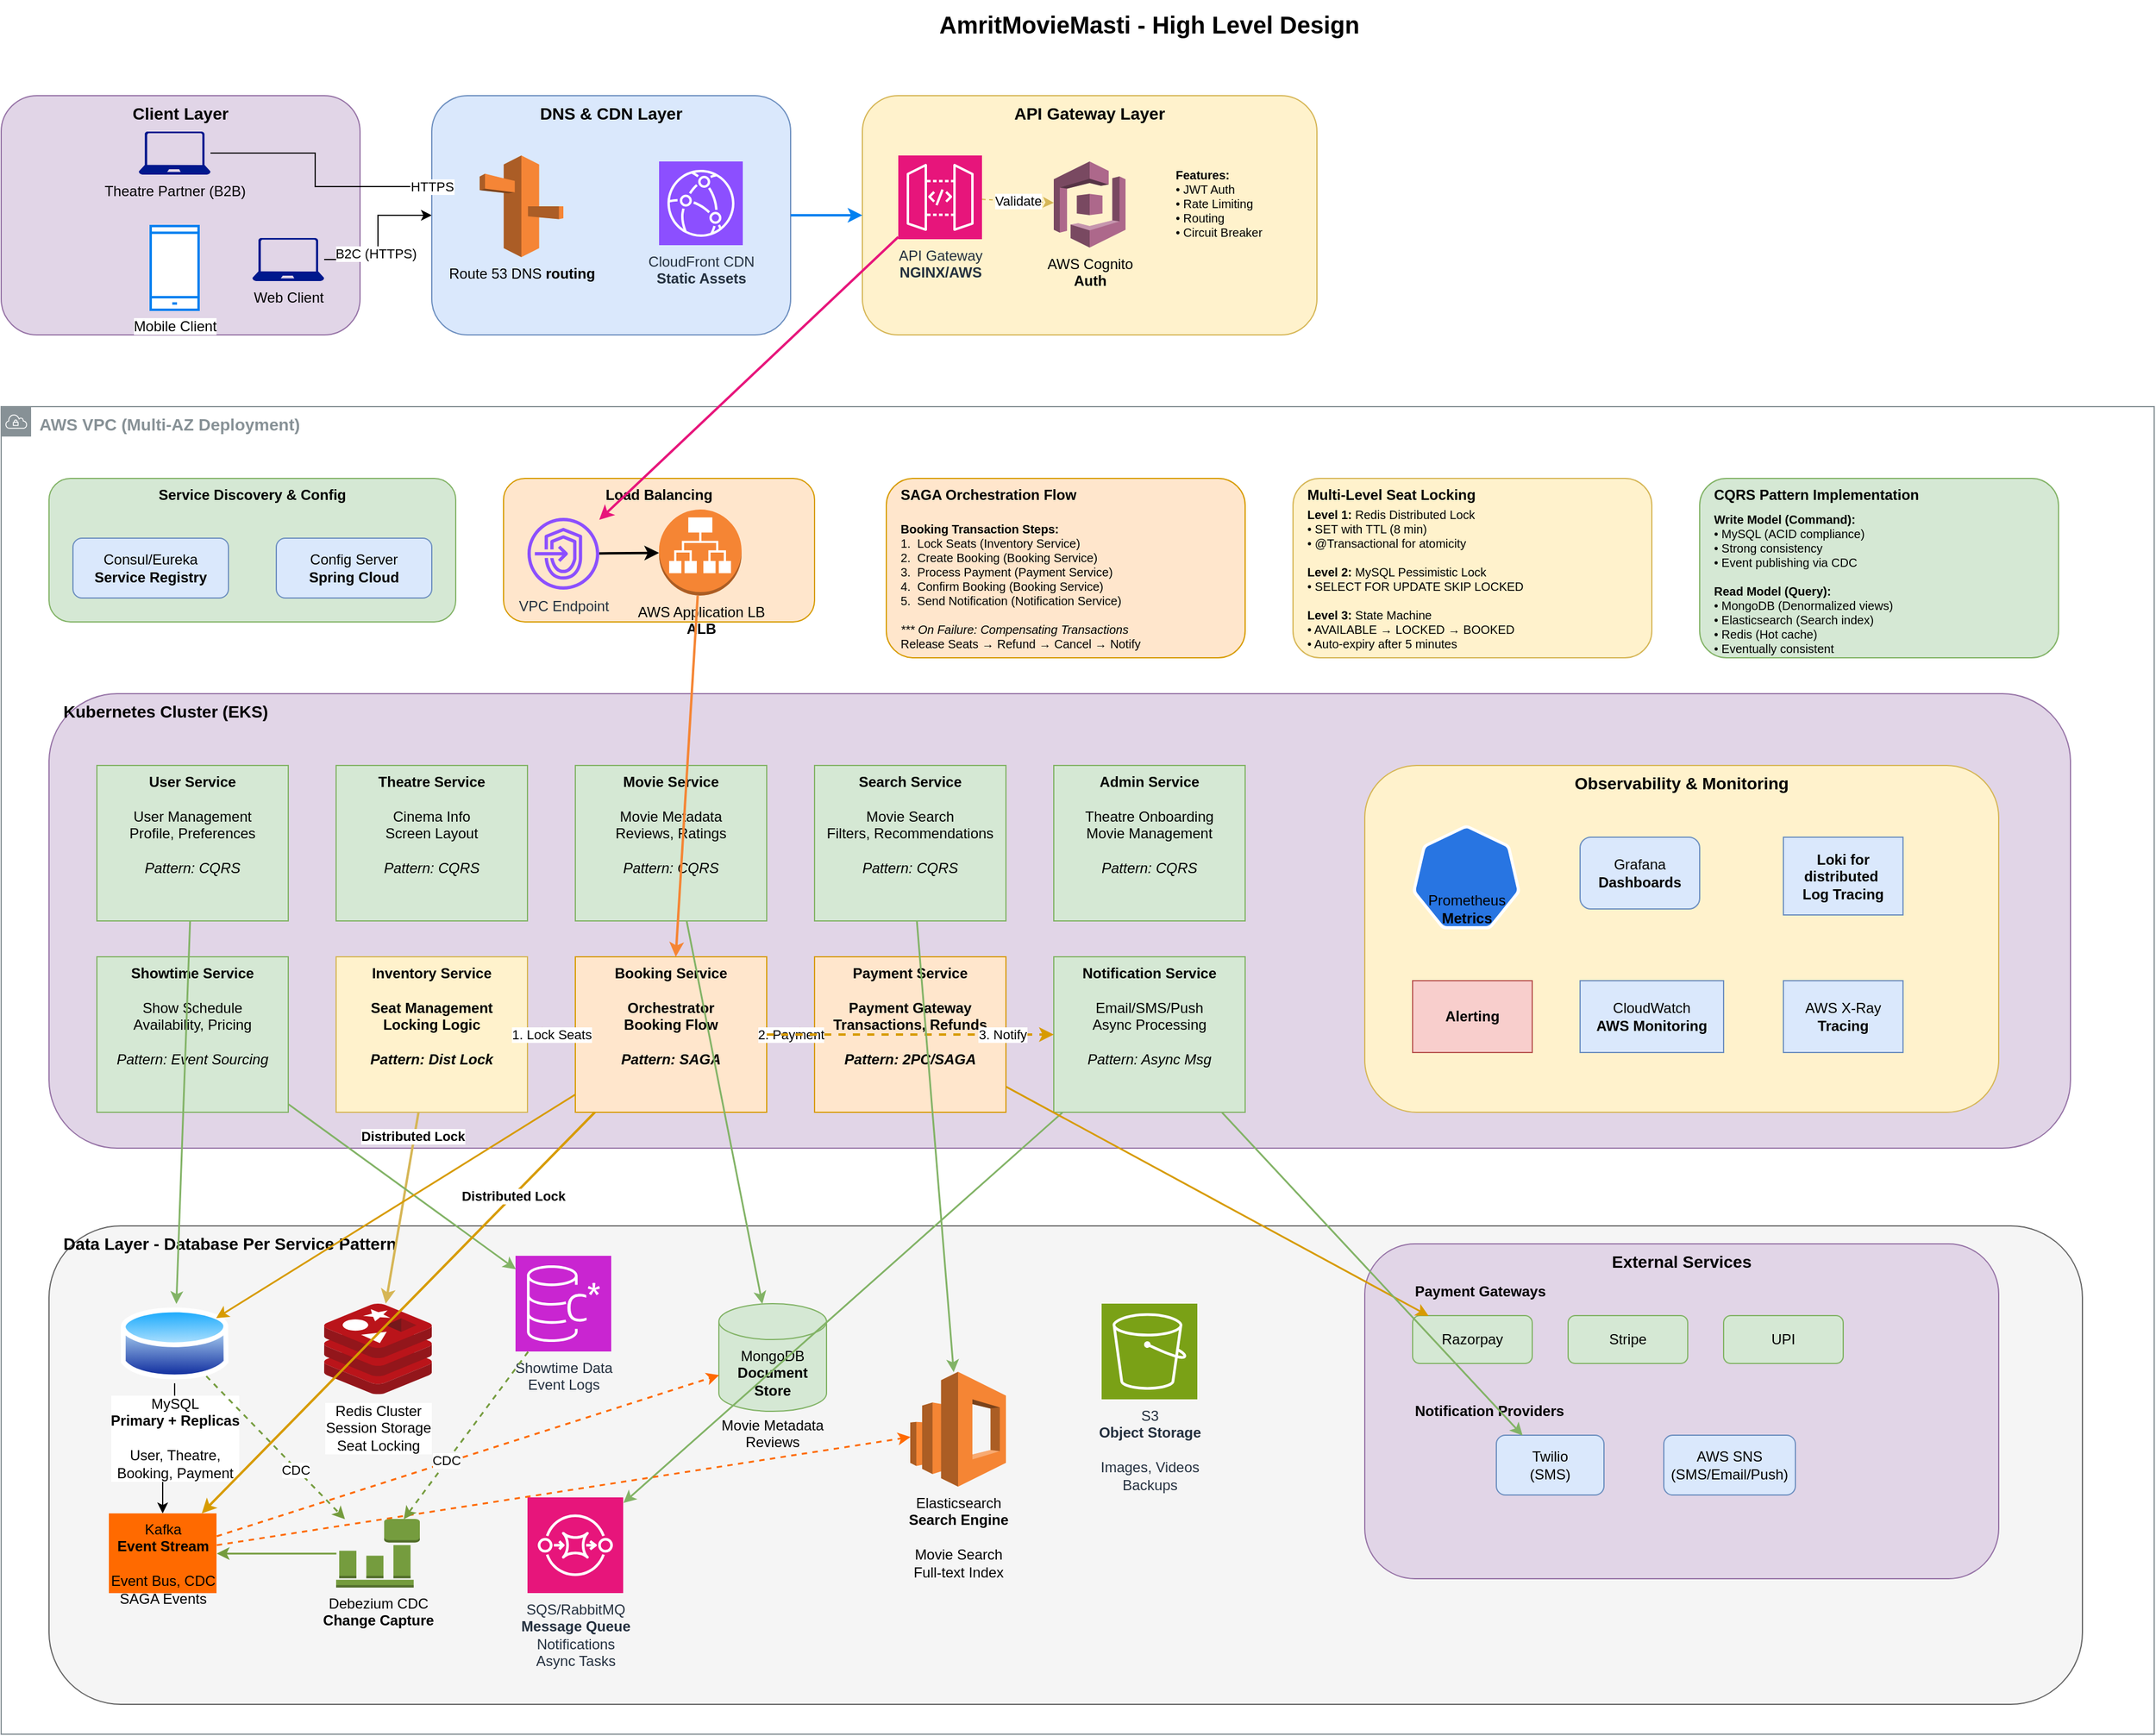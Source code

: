 <mxfile version="28.2.5">
  <diagram name="Enhanced-BookMyShow-Architecture" id="enhanced-bms-hld">
    <mxGraphModel dx="1426" dy="791" grid="1" gridSize="10" guides="1" tooltips="1" connect="1" arrows="1" fold="1" page="1" pageScale="1" pageWidth="2000" pageHeight="2000" math="0" shadow="0">
      <root>
        <mxCell id="0" />
        <mxCell id="1" parent="0" />
        <mxCell id="title" value="&lt;b&gt;&lt;font style=&quot;font-size: 20px;&quot;&gt;AmritMovieMasti - High Level Design&lt;/font&gt;&lt;/b&gt;" style="text;html=1;strokeColor=none;fillColor=none;align=center;verticalAlign=middle;whiteSpace=wrap;rounded=0;" parent="1" vertex="1">
          <mxGeometry x="600" y="20" width="800" height="40" as="geometry" />
        </mxCell>
        <mxCell id="client-layer" value="Client Layer" style="rounded=1;whiteSpace=wrap;html=1;fillColor=#e1d5e7;strokeColor=#9673a6;verticalAlign=top;align=center;fontStyle=1;fontSize=14;" parent="1" vertex="1">
          <mxGeometry x="40" y="100" width="300" height="200" as="geometry" />
        </mxCell>
        <mxCell id="ndE73IZ3yxmmkXuw9tKc-1" value="" style="edgeStyle=orthogonalEdgeStyle;rounded=0;orthogonalLoop=1;jettySize=auto;html=1;" parent="1" source="client-web" target="dns-layer" edge="1">
          <mxGeometry relative="1" as="geometry" />
        </mxCell>
        <mxCell id="ndE73IZ3yxmmkXuw9tKc-6" value="B2C (HTTPS)" style="edgeLabel;html=1;align=center;verticalAlign=middle;resizable=0;points=[];" parent="ndE73IZ3yxmmkXuw9tKc-1" vertex="1" connectable="0">
          <mxGeometry x="-0.203" y="2" relative="1" as="geometry">
            <mxPoint as="offset" />
          </mxGeometry>
        </mxCell>
        <mxCell id="client-web" value="Web Client" style="sketch=0;aspect=fixed;pointerEvents=1;shadow=0;dashed=0;html=1;strokeColor=none;labelPosition=center;verticalLabelPosition=bottom;verticalAlign=top;align=center;fillColor=#00188D;shape=mxgraph.azure.laptop" parent="1" vertex="1">
          <mxGeometry x="250" y="219" width="60" height="36" as="geometry" />
        </mxCell>
        <mxCell id="client-mobile" value="Mobile Client" style="html=1;verticalLabelPosition=bottom;align=center;labelBackgroundColor=#ffffff;verticalAlign=top;strokeWidth=2;strokeColor=#0080F0;shadow=0;dashed=0;shape=mxgraph.ios7.icons.smartphone;" parent="1" vertex="1">
          <mxGeometry x="165" y="209" width="40" height="70" as="geometry" />
        </mxCell>
        <mxCell id="ndE73IZ3yxmmkXuw9tKc-3" value="" style="edgeStyle=orthogonalEdgeStyle;rounded=0;orthogonalLoop=1;jettySize=auto;html=1;" parent="1" source="client-b2b" target="ndE73IZ3yxmmkXuw9tKc-2" edge="1">
          <mxGeometry relative="1" as="geometry" />
        </mxCell>
        <mxCell id="client-b2b" value="Theatre Partner (B2B)" style="sketch=0;aspect=fixed;pointerEvents=1;shadow=0;dashed=0;html=1;strokeColor=none;labelPosition=center;verticalLabelPosition=bottom;verticalAlign=top;align=center;fillColor=#00188D;shape=mxgraph.azure.laptop" parent="1" vertex="1">
          <mxGeometry x="155" y="130" width="60" height="36" as="geometry" />
        </mxCell>
        <mxCell id="dns-layer" value="DNS &amp; CDN Layer" style="rounded=1;whiteSpace=wrap;html=1;fillColor=#dae8fc;strokeColor=#6c8ebf;verticalAlign=top;align=center;fontStyle=1;fontSize=14;" parent="1" vertex="1">
          <mxGeometry x="400" y="100" width="300" height="200" as="geometry" />
        </mxCell>
        <mxCell id="route53" value="Route 53 DNS&amp;nbsp;&lt;b&gt;routing&lt;/b&gt;" style="outlineConnect=0;dashed=0;verticalLabelPosition=bottom;verticalAlign=top;align=center;html=1;shape=mxgraph.aws3.route_53;fillColor=#F58536;gradientColor=none;" parent="1" vertex="1">
          <mxGeometry x="440" y="150" width="70" height="85" as="geometry" />
        </mxCell>
        <mxCell id="cloudfront" value="CloudFront CDN&lt;br&gt;&lt;b&gt;Static Assets&lt;/b&gt;" style="sketch=0;points=[[0,0,0],[0.25,0,0],[0.5,0,0],[0.75,0,0],[1,0,0],[0,1,0],[0.25,1,0],[0.5,1,0],[0.75,1,0],[1,1,0],[0,0.25,0],[0,0.5,0],[0,0.75,0],[1,0.25,0],[1,0.5,0],[1,0.75,0]];outlineConnect=0;fontColor=#232F3E;fillColor=#8C4FFF;strokeColor=#ffffff;dashed=0;verticalLabelPosition=bottom;verticalAlign=top;align=center;html=1;fontSize=12;fontStyle=0;aspect=fixed;shape=mxgraph.aws4.resourceIcon;resIcon=mxgraph.aws4.cloudfront;" parent="1" vertex="1">
          <mxGeometry x="590" y="155" width="70" height="70" as="geometry" />
        </mxCell>
        <mxCell id="edge-client-dns" value="HTTPS" style="endArrow=classic;html=1;rounded=0;strokeWidth=2;strokeColor=#0080F0;" parent="1" source="ndE73IZ3yxmmkXuw9tKc-2" target="dns-layer" edge="1">
          <mxGeometry width="50" height="50" relative="1" as="geometry">
            <mxPoint x="350" y="200" as="sourcePoint" />
            <mxPoint x="400" y="150" as="targetPoint" />
          </mxGeometry>
        </mxCell>
        <mxCell id="gateway-layer" value="API Gateway Layer" style="rounded=1;whiteSpace=wrap;html=1;fillColor=#fff2cc;strokeColor=#d6b656;verticalAlign=top;align=center;fontStyle=1;fontSize=14;" parent="1" vertex="1">
          <mxGeometry x="760" y="100" width="380" height="200" as="geometry" />
        </mxCell>
        <mxCell id="api-gateway" value="API Gateway&lt;br&gt;&lt;b&gt;NGINX/AWS&lt;/b&gt;" style="sketch=0;points=[[0,0,0],[0.25,0,0],[0.5,0,0],[0.75,0,0],[1,0,0],[0,1,0],[0.25,1,0],[0.5,1,0],[0.75,1,0],[1,1,0],[0,0.25,0],[0,0.5,0],[0,0.75,0],[1,0.25,0],[1,0.5,0],[1,0.75,0]];outlineConnect=0;fontColor=#232F3E;fillColor=#E7157B;strokeColor=#ffffff;dashed=0;verticalLabelPosition=bottom;verticalAlign=top;align=center;html=1;fontSize=12;fontStyle=0;aspect=fixed;shape=mxgraph.aws4.resourceIcon;resIcon=mxgraph.aws4.api_gateway;" parent="1" vertex="1">
          <mxGeometry x="790" y="150" width="70" height="70" as="geometry" />
        </mxCell>
        <mxCell id="cognito" value="AWS Cognito&lt;br&gt;&lt;b&gt;Auth&lt;/b&gt;" style="outlineConnect=0;dashed=0;verticalLabelPosition=bottom;verticalAlign=top;align=center;html=1;shape=mxgraph.aws3.cognito;fillColor=#AD688B;gradientColor=none;" parent="1" vertex="1">
          <mxGeometry x="920" y="155" width="60" height="72" as="geometry" />
        </mxCell>
        <mxCell id="apigw-features" value="&lt;b&gt;Features:&lt;/b&gt;&lt;br&gt;• JWT Auth&lt;br&gt;• Rate Limiting&lt;br&gt;• Routing&lt;br&gt;• Circuit Breaker" style="text;html=1;strokeColor=none;fillColor=none;align=left;verticalAlign=middle;whiteSpace=wrap;rounded=0;fontSize=10;" parent="1" vertex="1">
          <mxGeometry x="1020" y="150" width="100" height="80" as="geometry" />
        </mxCell>
        <mxCell id="edge-dns-gateway" value="" style="endArrow=classic;html=1;rounded=0;strokeWidth=2;strokeColor=#0080F0;" parent="1" source="dns-layer" target="gateway-layer" edge="1">
          <mxGeometry width="50" height="50" relative="1" as="geometry">
            <mxPoint x="700" y="200" as="sourcePoint" />
            <mxPoint x="750" y="150" as="targetPoint" />
          </mxGeometry>
        </mxCell>
        <mxCell id="edge-apigw-cognito" value="Validate" style="endArrow=classic;html=1;rounded=0;dashed=1;strokeColor=#d6b656;" parent="1" source="api-gateway" target="cognito" edge="1">
          <mxGeometry width="50" height="50" relative="1" as="geometry">
            <mxPoint x="850" y="180" as="sourcePoint" />
            <mxPoint x="900" y="130" as="targetPoint" />
          </mxGeometry>
        </mxCell>
        <mxCell id="vpc" value="AWS VPC (Multi-AZ Deployment)" style="sketch=0;outlineConnect=0;gradientColor=none;html=1;whiteSpace=wrap;fontSize=14;fontStyle=1;shape=mxgraph.aws4.group;grIcon=mxgraph.aws4.group_vpc;strokeColor=#879196;fillColor=none;verticalAlign=top;align=left;spacingLeft=30;fontColor=#879196;dashed=0;" parent="1" vertex="1">
          <mxGeometry x="40" y="360" width="1800" height="1110" as="geometry" />
        </mxCell>
        <mxCell id="discovery-layer" value="Service Discovery &amp; Config" style="rounded=1;whiteSpace=wrap;html=1;fillColor=#d5e8d4;strokeColor=#82b366;verticalAlign=top;align=center;fontStyle=1;fontSize=12;" parent="1" vertex="1">
          <mxGeometry x="80" y="420" width="340" height="120" as="geometry" />
        </mxCell>
        <mxCell id="service-discovery" value="Consul/Eureka&lt;br&gt;&lt;b&gt;Service Registry&lt;/b&gt;" style="rounded=1;whiteSpace=wrap;html=1;fillColor=#dae8fc;strokeColor=#6c8ebf;" parent="1" vertex="1">
          <mxGeometry x="100" y="470" width="130" height="50" as="geometry" />
        </mxCell>
        <mxCell id="config-server" value="Config Server&lt;br&gt;&lt;b&gt;Spring Cloud&lt;/b&gt;" style="rounded=1;whiteSpace=wrap;html=1;fillColor=#dae8fc;strokeColor=#6c8ebf;" parent="1" vertex="1">
          <mxGeometry x="270" y="470" width="130" height="50" as="geometry" />
        </mxCell>
        <mxCell id="alb-section" value="Load Balancing" style="rounded=1;whiteSpace=wrap;html=1;fillColor=#ffe6cc;strokeColor=#d79b00;verticalAlign=top;align=center;fontStyle=1;fontSize=12;" parent="1" vertex="1">
          <mxGeometry x="460" y="420" width="260" height="120" as="geometry" />
        </mxCell>
        <mxCell id="vpc-endpoint" value="VPC Endpoint" style="sketch=0;outlineConnect=0;fontColor=#232F3E;gradientColor=none;fillColor=#8C4FFF;strokeColor=none;dashed=0;verticalLabelPosition=bottom;verticalAlign=top;align=center;html=1;fontSize=12;fontStyle=0;aspect=fixed;pointerEvents=1;shape=mxgraph.aws4.endpoints;" parent="1" vertex="1">
          <mxGeometry x="480" y="453" width="60" height="60" as="geometry" />
        </mxCell>
        <mxCell id="alb" value="AWS Application LB&lt;br&gt;&lt;b&gt;ALB&lt;/b&gt;" style="outlineConnect=0;dashed=0;verticalLabelPosition=bottom;verticalAlign=top;align=center;html=1;shape=mxgraph.aws3.application_load_balancer;fillColor=#F58534;gradientColor=none;" parent="1" vertex="1">
          <mxGeometry x="590" y="446" width="69" height="72" as="geometry" />
        </mxCell>
        <mxCell id="edge-gateway-vpc" value="" style="endArrow=classic;html=1;rounded=0;strokeWidth=2;strokeColor=#E7157B;" parent="1" source="api-gateway" target="vpc-endpoint" edge="1">
          <mxGeometry width="50" height="50" relative="1" as="geometry">
            <mxPoint x="700" y="350" as="sourcePoint" />
            <mxPoint x="750" y="300" as="targetPoint" />
          </mxGeometry>
        </mxCell>
        <mxCell id="edge-vpc-alb" value="" style="endArrow=classic;html=1;rounded=0;strokeWidth=2;" parent="1" source="vpc-endpoint" target="alb" edge="1">
          <mxGeometry width="50" height="50" relative="1" as="geometry">
            <mxPoint x="540" y="500" as="sourcePoint" />
            <mxPoint x="590" y="450" as="targetPoint" />
          </mxGeometry>
        </mxCell>
        <mxCell id="k8s-cluster" value="Kubernetes Cluster (EKS)" style="rounded=1;whiteSpace=wrap;html=1;fillColor=#e1d5e7;strokeColor=#9673a6;verticalAlign=top;align=left;spacingLeft=10;fontStyle=1;fontSize=14;" parent="1" vertex="1">
          <mxGeometry x="80" y="600" width="1690" height="380" as="geometry" />
        </mxCell>
        <mxCell id="user-service" value="&lt;b&gt;User Service&lt;/b&gt;&lt;br&gt;&lt;br&gt;User Management&lt;br&gt;Profile, Preferences&lt;br&gt;&lt;br&gt;&lt;i&gt;Pattern: CQRS&lt;/i&gt;" style="rounded=0;whiteSpace=wrap;html=1;fillColor=#d5e8d4;strokeColor=#82b366;align=center;verticalAlign=top;" parent="1" vertex="1">
          <mxGeometry x="120" y="660" width="160" height="130" as="geometry" />
        </mxCell>
        <mxCell id="theatre-service" value="&lt;b&gt;Theatre Service&lt;/b&gt;&lt;br&gt;&lt;br&gt;Cinema Info&lt;br&gt;Screen Layout&lt;br&gt;&lt;br&gt;&lt;i&gt;Pattern: CQRS&lt;/i&gt;" style="rounded=0;whiteSpace=wrap;html=1;fillColor=#d5e8d4;strokeColor=#82b366;align=center;verticalAlign=top;" parent="1" vertex="1">
          <mxGeometry x="320" y="660" width="160" height="130" as="geometry" />
        </mxCell>
        <mxCell id="movie-service" value="&lt;b&gt;Movie Service&lt;/b&gt;&lt;br&gt;&lt;br&gt;Movie Metadata&lt;br&gt;Reviews, Ratings&lt;br&gt;&lt;br&gt;&lt;i&gt;Pattern: CQRS&lt;/i&gt;" style="rounded=0;whiteSpace=wrap;html=1;fillColor=#d5e8d4;strokeColor=#82b366;align=center;verticalAlign=top;" parent="1" vertex="1">
          <mxGeometry x="520" y="660" width="160" height="130" as="geometry" />
        </mxCell>
        <mxCell id="search-service" value="&lt;b&gt;Search Service&lt;/b&gt;&lt;br&gt;&lt;br&gt;Movie Search&lt;br&gt;Filters, Recommendations&lt;br&gt;&lt;br&gt;&lt;i&gt;Pattern: CQRS&lt;/i&gt;" style="rounded=0;whiteSpace=wrap;html=1;fillColor=#d5e8d4;strokeColor=#82b366;align=center;verticalAlign=top;" parent="1" vertex="1">
          <mxGeometry x="720" y="660" width="160" height="130" as="geometry" />
        </mxCell>
        <mxCell id="admin-service" value="&lt;b&gt;Admin Service&lt;/b&gt;&lt;br&gt;&lt;br&gt;Theatre Onboarding&lt;br&gt;Movie Management&lt;br&gt;&lt;br&gt;&lt;i&gt;Pattern: CQRS&lt;/i&gt;" style="rounded=0;whiteSpace=wrap;html=1;fillColor=#d5e8d4;strokeColor=#82b366;align=center;verticalAlign=top;" parent="1" vertex="1">
          <mxGeometry x="920" y="660" width="160" height="130" as="geometry" />
        </mxCell>
        <mxCell id="showtime-service" value="&lt;b&gt;Showtime Service&lt;/b&gt;&lt;br&gt;&lt;br&gt;Show Schedule&lt;br&gt;Availability, Pricing&lt;br&gt;&lt;br&gt;&lt;i&gt;Pattern: Event Sourcing&lt;/i&gt;" style="rounded=0;whiteSpace=wrap;html=1;fillColor=#d5e8d4;strokeColor=#82b366;align=center;verticalAlign=top;" parent="1" vertex="1">
          <mxGeometry x="120" y="820" width="160" height="130" as="geometry" />
        </mxCell>
        <mxCell id="inventory-service" value="&lt;b&gt;Inventory Service&lt;/b&gt;&lt;br&gt;&lt;br&gt;Seat Management&lt;br&gt;Locking Logic&lt;br&gt;&lt;br&gt;&lt;i&gt;Pattern: Dist Lock&lt;/i&gt;" style="rounded=0;whiteSpace=wrap;html=1;fillColor=#fff2cc;strokeColor=#d6b656;align=center;verticalAlign=top;fontStyle=1" parent="1" vertex="1">
          <mxGeometry x="320" y="820" width="160" height="130" as="geometry" />
        </mxCell>
        <mxCell id="booking-service" value="&lt;b&gt;Booking Service&lt;/b&gt;&lt;br&gt;&lt;br&gt;Orchestrator&lt;br&gt;Booking Flow&lt;br&gt;&lt;br&gt;&lt;i&gt;Pattern: SAGA&lt;/i&gt;" style="rounded=0;whiteSpace=wrap;html=1;fillColor=#ffe6cc;strokeColor=#d79b00;align=center;verticalAlign=top;fontStyle=1" parent="1" vertex="1">
          <mxGeometry x="520" y="820" width="160" height="130" as="geometry" />
        </mxCell>
        <mxCell id="payment-service" value="&lt;b&gt;Payment Service&lt;/b&gt;&lt;br&gt;&lt;br&gt;Payment Gateway&lt;br&gt;Transactions, Refunds&lt;br&gt;&lt;br&gt;&lt;i&gt;Pattern: 2PC/SAGA&lt;/i&gt;" style="rounded=0;whiteSpace=wrap;html=1;fillColor=#ffe6cc;strokeColor=#d79b00;align=center;verticalAlign=top;fontStyle=1" parent="1" vertex="1">
          <mxGeometry x="720" y="820" width="160" height="130" as="geometry" />
        </mxCell>
        <mxCell id="notification-service" value="&lt;b&gt;Notification Service&lt;/b&gt;&lt;br&gt;&lt;br&gt;Email/SMS/Push&lt;br&gt;Async Processing&lt;br&gt;&lt;br&gt;&lt;i&gt;Pattern: Async Msg&lt;/i&gt;" style="rounded=0;whiteSpace=wrap;html=1;fillColor=#d5e8d4;strokeColor=#82b366;align=center;verticalAlign=top;" parent="1" vertex="1">
          <mxGeometry x="920" y="820" width="160" height="130" as="geometry" />
        </mxCell>
        <mxCell id="edge-alb-booking" value="" style="endArrow=classic;html=1;rounded=0;strokeWidth=2;strokeColor=#F58534;" parent="1" source="alb" target="booking-service" edge="1">
          <mxGeometry width="50" height="50" relative="1" as="geometry">
            <mxPoint x="600" y="700" as="sourcePoint" />
            <mxPoint x="650" y="650" as="targetPoint" />
          </mxGeometry>
        </mxCell>
        <mxCell id="edge-booking-inventory" value="1. Lock Seats" style="endArrow=classic;html=1;rounded=0;dashed=1;strokeWidth=2;strokeColor=#d79b00;" parent="1" source="booking-service" target="inventory-service" edge="1">
          <mxGeometry width="50" height="50" relative="1" as="geometry">
            <mxPoint x="500" y="850" as="sourcePoint" />
            <mxPoint x="550" y="800" as="targetPoint" />
          </mxGeometry>
        </mxCell>
        <mxCell id="edge-booking-payment" value="2. Payment" style="endArrow=classic;html=1;rounded=0;dashed=1;strokeWidth=2;strokeColor=#d79b00;" parent="1" source="booking-service" target="payment-service" edge="1">
          <mxGeometry width="50" height="50" relative="1" as="geometry">
            <mxPoint x="650" y="850" as="sourcePoint" />
            <mxPoint x="700" y="800" as="targetPoint" />
          </mxGeometry>
        </mxCell>
        <mxCell id="edge-booking-notification" value="" style="endArrow=classic;html=1;rounded=0;dashed=1;strokeWidth=2;strokeColor=#d79b00;" parent="1" source="booking-service" target="notification-service" edge="1">
          <mxGeometry width="50" height="50" relative="1" as="geometry">
            <mxPoint x="800" y="850" as="sourcePoint" />
            <mxPoint x="850" y="800" as="targetPoint" />
          </mxGeometry>
        </mxCell>
        <mxCell id="ndE73IZ3yxmmkXuw9tKc-9" value="3. Notify" style="edgeLabel;html=1;align=center;verticalAlign=middle;resizable=0;points=[];" parent="edge-booking-notification" vertex="1" connectable="0">
          <mxGeometry x="0.642" relative="1" as="geometry">
            <mxPoint as="offset" />
          </mxGeometry>
        </mxCell>
        <mxCell id="data-layer" value="Data Layer - Database Per Service Pattern" style="rounded=1;whiteSpace=wrap;html=1;fillColor=#f5f5f5;strokeColor=#666666;verticalAlign=top;align=left;spacingLeft=10;fontStyle=1;fontSize=14;" parent="1" vertex="1">
          <mxGeometry x="80" y="1045" width="1700" height="400" as="geometry" />
        </mxCell>
        <mxCell id="zH0lleFkGFdyvLkhury_-1" value="" style="edgeStyle=orthogonalEdgeStyle;rounded=0;orthogonalLoop=1;jettySize=auto;html=1;" edge="1" parent="1" source="postgres" target="kafka">
          <mxGeometry relative="1" as="geometry" />
        </mxCell>
        <mxCell id="postgres" value="MySQL&lt;div&gt;&lt;b&gt;Primary + Replicas&lt;/b&gt;&lt;br&gt;&lt;br&gt;User, Theatre,&lt;br&gt;Booking, Payment&lt;/div&gt;" style="image;aspect=fixed;perimeter=ellipsePerimeter;html=1;align=center;shadow=0;dashed=0;spacingTop=3;image=img/lib/active_directory/database.svg;verticalAlign=top;" parent="1" vertex="1">
          <mxGeometry x="140" y="1110" width="90" height="66.6" as="geometry" />
        </mxCell>
        <mxCell id="redis" value="Redis Cluster&lt;br&gt;Session Storage&lt;br&gt;Seat Locking" style="image;sketch=0;aspect=fixed;html=1;points=[];align=center;fontSize=12;image=img/lib/mscae/Cache_Redis_Product.svg;verticalAlign=top;" parent="1" vertex="1">
          <mxGeometry x="310" y="1110" width="90" height="75.8" as="geometry" />
        </mxCell>
        <mxCell id="cassandra" value="Showtime Data&lt;br&gt;Event Logs" style="sketch=0;points=[[0,0,0],[0.25,0,0],[0.5,0,0],[0.75,0,0],[1,0,0],[0,1,0],[0.25,1,0],[0.5,1,0],[0.75,1,0],[1,1,0],[0,0.25,0],[0,0.5,0],[0,0.75,0],[1,0.25,0],[1,0.5,0],[1,0.75,0]];outlineConnect=0;fontColor=#232F3E;fillColor=#C925D1;strokeColor=#ffffff;dashed=0;verticalLabelPosition=bottom;verticalAlign=top;align=center;html=1;fontSize=12;fontStyle=0;aspect=fixed;shape=mxgraph.aws4.resourceIcon;resIcon=mxgraph.aws4.managed_apache_cassandra_service;" parent="1" vertex="1">
          <mxGeometry x="470" y="1070" width="80" height="80" as="geometry" />
        </mxCell>
        <mxCell id="mongodb" value="MongoDB&lt;br&gt;&lt;b&gt;Document Store&lt;/b&gt;&lt;br&gt;&lt;br&gt;Movie Metadata&lt;br&gt;Reviews" style="shape=cylinder3;whiteSpace=wrap;html=1;boundedLbl=1;backgroundOutline=1;size=15;fillColor=#d5e8d4;strokeColor=#82b366;verticalAlign=top;" parent="1" vertex="1">
          <mxGeometry x="640" y="1110" width="90" height="90" as="geometry" />
        </mxCell>
        <mxCell id="elasticsearch" value="Elasticsearch&lt;br&gt;&lt;b&gt;Search Engine&lt;/b&gt;&lt;br&gt;&lt;br&gt;Movie Search&lt;br&gt;Full-text Index" style="outlineConnect=0;dashed=0;verticalLabelPosition=bottom;verticalAlign=top;align=center;html=1;shape=mxgraph.aws3.elasticsearch_service;fillColor=#F58534;gradientColor=none;" parent="1" vertex="1">
          <mxGeometry x="800" y="1167" width="80" height="96" as="geometry" />
        </mxCell>
        <mxCell id="s3" value="S3&lt;br&gt;&lt;b&gt;Object Storage&lt;/b&gt;&lt;br&gt;&lt;br&gt;Images, Videos&lt;br&gt;Backups" style="sketch=0;points=[[0,0,0],[0.25,0,0],[0.5,0,0],[0.75,0,0],[1,0,0],[0,1,0],[0.25,1,0],[0.5,1,0],[0.75,1,0],[1,1,0],[0,0.25,0],[0,0.5,0],[0,0.75,0],[1,0.25,0],[1,0.5,0],[1,0.75,0]];outlineConnect=0;fontColor=#232F3E;fillColor=#7AA116;strokeColor=#ffffff;dashed=0;verticalLabelPosition=bottom;verticalAlign=top;align=center;html=1;fontSize=12;fontStyle=0;aspect=fixed;shape=mxgraph.aws4.resourceIcon;resIcon=mxgraph.aws4.s3;" parent="1" vertex="1">
          <mxGeometry x="960" y="1110" width="80" height="80" as="geometry" />
        </mxCell>
        <mxCell id="kafka" value="Kafka&lt;br&gt;&lt;b&gt;Event Stream&lt;/b&gt;&lt;br&gt;&lt;br&gt;Event Bus, CDC&lt;br&gt;SAGA Events" style="points=[];aspect=fixed;html=1;align=center;shadow=0;dashed=0;fillColor=#FF6A00;strokeColor=none;shape=mxgraph.alibaba_cloud.kafka;verticalAlign=top;" parent="1" vertex="1">
          <mxGeometry x="130" y="1285.35" width="90" height="66.7" as="geometry" />
        </mxCell>
        <mxCell id="debezium" value="Debezium CDC&lt;br&gt;&lt;b&gt;Change Capture&lt;/b&gt;" style="outlineConnect=0;dashed=0;verticalLabelPosition=bottom;verticalAlign=top;align=center;html=1;shape=mxgraph.aws3.event_event_based;fillColor=#759C3E;gradientColor=none;" parent="1" vertex="1">
          <mxGeometry x="320" y="1290" width="70" height="57.4" as="geometry" />
        </mxCell>
        <mxCell id="message-queue" value="SQS/RabbitMQ&lt;br&gt;&lt;b&gt;Message Queue&lt;/b&gt;&lt;br&gt;Notifications&lt;br&gt;Async Tasks" style="sketch=0;points=[[0,0,0],[0.25,0,0],[0.5,0,0],[0.75,0,0],[1,0,0],[0,1,0],[0.25,1,0],[0.5,1,0],[0.75,1,0],[1,1,0],[0,0.25,0],[0,0.5,0],[0,0.75,0],[1,0.25,0],[1,0.5,0],[1,0.75,0]];outlineConnect=0;fontColor=#232F3E;fillColor=#E7157B;strokeColor=#ffffff;dashed=0;verticalLabelPosition=bottom;verticalAlign=top;align=center;html=1;fontSize=12;fontStyle=0;aspect=fixed;shape=mxgraph.aws4.resourceIcon;resIcon=mxgraph.aws4.sqs;" parent="1" vertex="1">
          <mxGeometry x="480" y="1272" width="80" height="80" as="geometry" />
        </mxCell>
        <mxCell id="edge-user-postgres" value="" style="endArrow=classic;html=1;rounded=0;strokeWidth=1.5;strokeColor=#82b366;" parent="1" source="user-service" target="postgres" edge="1">
          <mxGeometry width="50" height="50" relative="1" as="geometry">
            <mxPoint x="200" y="900" as="sourcePoint" />
            <mxPoint x="250" y="850" as="targetPoint" />
          </mxGeometry>
        </mxCell>
        <mxCell id="edge-inventory-redis" value="" style="endArrow=classic;html=1;rounded=0;strokeWidth=2;strokeColor=#d6b656;fontStyle=1" parent="1" source="inventory-service" target="redis" edge="1">
          <mxGeometry width="50" height="50" relative="1" as="geometry">
            <mxPoint x="400" y="900" as="sourcePoint" />
            <mxPoint x="450" y="850" as="targetPoint" />
          </mxGeometry>
        </mxCell>
        <mxCell id="ndE73IZ3yxmmkXuw9tKc-12" value="&lt;span style=&quot;font-weight: 700;&quot;&gt;Distributed Lock&lt;/span&gt;" style="edgeLabel;html=1;align=center;verticalAlign=middle;resizable=0;points=[];" parent="edge-inventory-redis" vertex="1" connectable="0">
          <mxGeometry x="-0.745" y="-2" relative="1" as="geometry">
            <mxPoint as="offset" />
          </mxGeometry>
        </mxCell>
        <mxCell id="edge-showtime-cassandra" value="" style="endArrow=classic;html=1;rounded=0;strokeWidth=1.5;strokeColor=#82b366;" parent="1" source="showtime-service" target="cassandra" edge="1">
          <mxGeometry width="50" height="50" relative="1" as="geometry">
            <mxPoint x="400" y="900" as="sourcePoint" />
            <mxPoint x="450" y="850" as="targetPoint" />
          </mxGeometry>
        </mxCell>
        <mxCell id="edge-movie-mongo" value="" style="endArrow=classic;html=1;rounded=0;strokeWidth=1.5;strokeColor=#82b366;" parent="1" source="movie-service" target="mongodb" edge="1">
          <mxGeometry width="50" height="50" relative="1" as="geometry">
            <mxPoint x="600" y="900" as="sourcePoint" />
            <mxPoint x="650" y="850" as="targetPoint" />
          </mxGeometry>
        </mxCell>
        <mxCell id="edge-search-elastic" value="" style="endArrow=classic;html=1;rounded=0;strokeWidth=1.5;strokeColor=#82b366;" parent="1" source="search-service" target="elasticsearch" edge="1">
          <mxGeometry width="50" height="50" relative="1" as="geometry">
            <mxPoint x="800" y="900" as="sourcePoint" />
            <mxPoint x="850" y="850" as="targetPoint" />
          </mxGeometry>
        </mxCell>
        <mxCell id="edge-booking-postgres" value="" style="endArrow=classic;html=1;rounded=0;strokeWidth=1.5;strokeColor=#d79b00;" parent="1" source="booking-service" target="postgres" edge="1">
          <mxGeometry width="50" height="50" relative="1" as="geometry">
            <mxPoint x="400" y="950" as="sourcePoint" />
            <mxPoint x="450" y="900" as="targetPoint" />
          </mxGeometry>
        </mxCell>
        <mxCell id="edge-booking-kafka" value="" style="endArrow=classic;html=1;rounded=0;strokeWidth=2;strokeColor=#d79b00;fontStyle=1" parent="1" source="booking-service" target="kafka" edge="1">
          <mxGeometry width="50" height="50" relative="1" as="geometry">
            <mxPoint x="400" y="1000" as="sourcePoint" />
            <mxPoint x="450" y="950" as="targetPoint" />
          </mxGeometry>
        </mxCell>
        <mxCell id="ndE73IZ3yxmmkXuw9tKc-13" value="&lt;span style=&quot;font-weight: 700;&quot;&gt;Distributed Lock&lt;/span&gt;" style="edgeLabel;html=1;align=center;verticalAlign=middle;resizable=0;points=[];" parent="edge-booking-kafka" vertex="1" connectable="0">
          <mxGeometry x="-0.58" y="-1" relative="1" as="geometry">
            <mxPoint x="1" as="offset" />
          </mxGeometry>
        </mxCell>
        <mxCell id="edge-notification-sqs" value="" style="endArrow=classic;html=1;rounded=0;strokeWidth=1.5;strokeColor=#82b366;" parent="1" source="notification-service" target="message-queue" edge="1">
          <mxGeometry width="50" height="50" relative="1" as="geometry">
            <mxPoint x="800" y="1000" as="sourcePoint" />
            <mxPoint x="850" y="950" as="targetPoint" />
          </mxGeometry>
        </mxCell>
        <mxCell id="edge-postgres-debezium" value="" style="endArrow=classic;html=1;rounded=0;dashed=1;strokeWidth=1.5;strokeColor=#759C3E;" parent="1" source="postgres" target="debezium" edge="1">
          <mxGeometry width="50" height="50" relative="1" as="geometry">
            <mxPoint x="250" y="1200" as="sourcePoint" />
            <mxPoint x="300" y="1150" as="targetPoint" />
          </mxGeometry>
        </mxCell>
        <mxCell id="ndE73IZ3yxmmkXuw9tKc-14" value="CDC" style="edgeLabel;html=1;align=center;verticalAlign=middle;resizable=0;points=[];" parent="edge-postgres-debezium" vertex="1" connectable="0">
          <mxGeometry x="0.302" y="-1" relative="1" as="geometry">
            <mxPoint as="offset" />
          </mxGeometry>
        </mxCell>
        <mxCell id="edge-debezium-kafka" value="" style="endArrow=classic;html=1;rounded=0;strokeWidth=1.5;strokeColor=#759C3E;" parent="1" source="debezium" target="kafka" edge="1">
          <mxGeometry width="50" height="50" relative="1" as="geometry">
            <mxPoint x="250" y="1250" as="sourcePoint" />
            <mxPoint x="300" y="1200" as="targetPoint" />
          </mxGeometry>
        </mxCell>
        <mxCell id="edge-kafka-elastic" value="" style="endArrow=classic;html=1;rounded=0;dashed=1;strokeWidth=1.5;strokeColor=#FF6A00;" parent="1" source="kafka" target="elasticsearch" edge="1">
          <mxGeometry width="50" height="50" relative="1" as="geometry">
            <mxPoint x="600" y="1200" as="sourcePoint" />
            <mxPoint x="650" y="1150" as="targetPoint" />
          </mxGeometry>
        </mxCell>
        <mxCell id="edge-kafka-mongo" value="" style="endArrow=classic;html=1;rounded=0;dashed=1;strokeWidth=1.5;strokeColor=#FF6A00;" parent="1" source="kafka" target="mongodb" edge="1">
          <mxGeometry width="50" height="50" relative="1" as="geometry">
            <mxPoint x="400" y="1200" as="sourcePoint" />
            <mxPoint x="450" y="1150" as="targetPoint" />
          </mxGeometry>
        </mxCell>
        <mxCell id="observability" value="Observability &amp; Monitoring" style="rounded=1;whiteSpace=wrap;html=1;fillColor=#fff2cc;strokeColor=#d6b656;verticalAlign=top;align=center;fontStyle=1;fontSize=14;" parent="1" vertex="1">
          <mxGeometry x="1180" y="660" width="530" height="290" as="geometry" />
        </mxCell>
        <mxCell id="prometheus" value="Prometheus&lt;br&gt;&lt;b&gt;Metrics&lt;/b&gt;" style="sketch=0;html=1;dashed=0;whitespace=wrap;fillColor=#2875E2;strokeColor=#ffffff;points=[[0.005,0.63,0],[0.1,0.2,0],[0.9,0.2,0],[0.5,0,0],[0.995,0.63,0],[0.72,0.99,0],[0.5,1,0],[0.28,0.99,0]];shape=mxgraph.kubernetes.icon;prIcon=prometheus;verticalAlign=bottom;" parent="1" vertex="1">
          <mxGeometry x="1220" y="710" width="90" height="87" as="geometry" />
        </mxCell>
        <mxCell id="grafana" value="Grafana&lt;br&gt;&lt;b&gt;Dashboards&lt;/b&gt;" style="rounded=1;whiteSpace=wrap;html=1;fillColor=#dae8fc;strokeColor=#6c8ebf;" parent="1" vertex="1">
          <mxGeometry x="1360" y="720" width="100" height="60" as="geometry" />
        </mxCell>
        <mxCell id="elk-stack" value="&lt;b&gt;Loki for distributed&amp;nbsp;&lt;/b&gt;&lt;div&gt;&lt;b&gt;Log Tracing&lt;/b&gt;&lt;/div&gt;" style="rounded=0;whiteSpace=wrap;html=1;fillColor=#dae8fc;strokeColor=#6c8ebf;align=center;" parent="1" vertex="1">
          <mxGeometry x="1530" y="720" width="100" height="65" as="geometry" />
        </mxCell>
        <mxCell id="pagerduty" value="&lt;b&gt;Alerting&lt;/b&gt;" style="rounded=0;whiteSpace=wrap;html=1;fillColor=#f8cecc;strokeColor=#b85450;" parent="1" vertex="1">
          <mxGeometry x="1220" y="840" width="100" height="60" as="geometry" />
        </mxCell>
        <mxCell id="cloudwatch" value="CloudWatch&lt;br&gt;&lt;b&gt;AWS Monitoring&lt;/b&gt;" style="rounded=0;whiteSpace=wrap;html=1;fillColor=#dae8fc;strokeColor=#6c8ebf;" parent="1" vertex="1">
          <mxGeometry x="1360" y="840" width="120" height="60" as="geometry" />
        </mxCell>
        <mxCell id="xray" value="AWS X-Ray&lt;br&gt;&lt;b&gt;Tracing&lt;/b&gt;" style="rounded=0;whiteSpace=wrap;html=1;fillColor=#dae8fc;strokeColor=#6c8ebf;" parent="1" vertex="1">
          <mxGeometry x="1530" y="840" width="100" height="60" as="geometry" />
        </mxCell>
        <mxCell id="external-services" value="External Services" style="rounded=1;whiteSpace=wrap;html=1;fillColor=#e1d5e7;strokeColor=#9673a6;verticalAlign=top;align=center;fontStyle=1;fontSize=14;" parent="1" vertex="1">
          <mxGeometry x="1180" y="1060" width="530" height="280" as="geometry" />
        </mxCell>
        <mxCell id="payment-gateways" value="&lt;b&gt;Payment Gateways&lt;/b&gt;" style="text;html=1;strokeColor=none;fillColor=none;align=left;verticalAlign=middle;whiteSpace=wrap;rounded=0;fontStyle=1" parent="1" vertex="1">
          <mxGeometry x="1220" y="1090" width="140" height="20" as="geometry" />
        </mxCell>
        <mxCell id="razorpay" value="Razorpay" style="rounded=1;whiteSpace=wrap;html=1;fillColor=#d5e8d4;strokeColor=#82b366;" parent="1" vertex="1">
          <mxGeometry x="1220" y="1120" width="100" height="40" as="geometry" />
        </mxCell>
        <mxCell id="stripe" value="Stripe" style="rounded=1;whiteSpace=wrap;html=1;fillColor=#d5e8d4;strokeColor=#82b366;" parent="1" vertex="1">
          <mxGeometry x="1350" y="1120" width="100" height="40" as="geometry" />
        </mxCell>
        <mxCell id="paytm" value="UPI" style="rounded=1;whiteSpace=wrap;html=1;fillColor=#d5e8d4;strokeColor=#82b366;" parent="1" vertex="1">
          <mxGeometry x="1480" y="1120" width="100" height="40" as="geometry" />
        </mxCell>
        <mxCell id="notification-providers" value="&lt;b&gt;Notification Providers&lt;/b&gt;" style="text;html=1;strokeColor=none;fillColor=none;align=left;verticalAlign=middle;whiteSpace=wrap;rounded=0;fontStyle=1" parent="1" vertex="1">
          <mxGeometry x="1220" y="1190" width="160" height="20" as="geometry" />
        </mxCell>
        <mxCell id="twilio" value="Twilio&lt;br&gt;(SMS)" style="rounded=1;whiteSpace=wrap;html=1;fillColor=#dae8fc;strokeColor=#6c8ebf;" parent="1" vertex="1">
          <mxGeometry x="1290" y="1220" width="90" height="50" as="geometry" />
        </mxCell>
        <mxCell id="sns" value="AWS SNS (SMS/Email/Push)" style="rounded=1;whiteSpace=wrap;html=1;fillColor=#dae8fc;strokeColor=#6c8ebf;" parent="1" vertex="1">
          <mxGeometry x="1430" y="1220" width="110" height="50" as="geometry" />
        </mxCell>
        <mxCell id="edge-payment-razorpay" value="" style="endArrow=classic;html=1;rounded=0;strokeWidth=1.5;strokeColor=#d79b00;" parent="1" source="payment-service" target="razorpay" edge="1">
          <mxGeometry width="50" height="50" relative="1" as="geometry">
            <mxPoint x="900" y="1000" as="sourcePoint" />
            <mxPoint x="950" y="950" as="targetPoint" />
          </mxGeometry>
        </mxCell>
        <mxCell id="edge-notif-twilio" value="" style="endArrow=classic;html=1;rounded=0;strokeWidth=1.5;strokeColor=#82b366;" parent="1" source="notification-service" target="twilio" edge="1">
          <mxGeometry width="50" height="50" relative="1" as="geometry">
            <mxPoint x="1000" y="1100" as="sourcePoint" />
            <mxPoint x="1050" y="1050" as="targetPoint" />
          </mxGeometry>
        </mxCell>
        <mxCell id="saga-panel" value="&lt;b&gt;SAGA Orchestration Flow&lt;/b&gt;" style="rounded=1;whiteSpace=wrap;html=1;fillColor=#ffe6cc;strokeColor=#d79b00;verticalAlign=top;align=left;spacingLeft=10;fontStyle=1;fontSize=12;" parent="1" vertex="1">
          <mxGeometry x="780" y="420" width="300" height="150" as="geometry" />
        </mxCell>
        <mxCell id="saga-steps" value="&lt;b&gt;Booking Transaction Steps:&lt;/b&gt;&lt;div&gt;1.&amp;nbsp; Lock Seats (Inventory Service)&lt;/div&gt;&lt;div&gt;2.&amp;nbsp; Create Booking (Booking Service)&lt;/div&gt;&lt;div&gt;3.&amp;nbsp; Process Payment (Payment Service)&lt;br&gt;4.&amp;nbsp; Confirm Booking (Booking Service)&lt;br&gt;5.&amp;nbsp; Send Notification (Notification Service)&lt;br&gt;&lt;br&gt;&lt;i&gt;*** On Failure: Compensating Transactions&lt;/i&gt;&lt;br&gt;Release Seats → Refund → Cancel → Notify&lt;/div&gt;" style="text;html=1;strokeColor=none;fillColor=none;align=left;verticalAlign=top;whiteSpace=wrap;rounded=0;fontSize=10;" parent="1" vertex="1">
          <mxGeometry x="790" y="450" width="280" height="110" as="geometry" />
        </mxCell>
        <mxCell id="locking-panel" value="&lt;b&gt;Multi-Level Seat Locking&lt;/b&gt;" style="rounded=1;whiteSpace=wrap;html=1;fillColor=#fff2cc;strokeColor=#d6b656;verticalAlign=top;align=left;spacingLeft=10;fontStyle=1;fontSize=12;" parent="1" vertex="1">
          <mxGeometry x="1120" y="420" width="300" height="150" as="geometry" />
        </mxCell>
        <mxCell id="locking-details" value="&lt;b&gt;Level 1:&lt;/b&gt; Redis Distributed Lock&lt;br&gt;• SET with TTL (8 min)&lt;br&gt;• @Transactional for atomicity&lt;br&gt;&lt;br&gt;&lt;b&gt;Level 2:&lt;/b&gt; MySQL Pessimistic Lock&lt;br&gt;• SELECT FOR UPDATE SKIP LOCKED&lt;br&gt;&lt;br&gt;&lt;b&gt;Level 3:&lt;/b&gt; State Machine&lt;br&gt;• AVAILABLE → LOCKED → BOOKED&lt;br&gt;• Auto-expiry after 5 minutes" style="text;html=1;strokeColor=none;fillColor=none;align=left;verticalAlign=top;whiteSpace=wrap;rounded=0;fontSize=10;" parent="1" vertex="1">
          <mxGeometry x="1130" y="438" width="280" height="110" as="geometry" />
        </mxCell>
        <mxCell id="cqrs-panel" value="&lt;b&gt;CQRS Pattern Implementation&lt;/b&gt;" style="rounded=1;whiteSpace=wrap;html=1;fillColor=#d5e8d4;strokeColor=#82b366;verticalAlign=top;align=left;spacingLeft=10;fontStyle=1;fontSize=12;" parent="1" vertex="1">
          <mxGeometry x="1460" y="420" width="300" height="150" as="geometry" />
        </mxCell>
        <mxCell id="cqrs-details" value="&lt;b&gt;Write Model (Command):&lt;/b&gt;&lt;br&gt;• MySQL (ACID compliance)&lt;br&gt;• Strong consistency&lt;br&gt;• Event publishing via CDC&lt;br&gt;&lt;br&gt;&lt;b&gt;Read Model (Query):&lt;/b&gt;&lt;br&gt;• MongoDB (Denormalized views)&lt;br&gt;• Elasticsearch (Search index)&lt;br&gt;• Redis (Hot cache)&lt;br&gt;• Eventually consistent" style="text;html=1;strokeColor=none;fillColor=none;align=left;verticalAlign=top;whiteSpace=wrap;rounded=0;fontSize=10;" parent="1" vertex="1">
          <mxGeometry x="1470" y="442" width="280" height="110" as="geometry" />
        </mxCell>
        <mxCell id="ndE73IZ3yxmmkXuw9tKc-2" value="" style="shape=waypoint;sketch=0;size=6;pointerEvents=1;points=[];fillColor=#00188D;resizable=0;rotatable=0;perimeter=centerPerimeter;snapToPoint=1;verticalAlign=top;strokeColor=none;shadow=0;dashed=0;" parent="1" vertex="1">
          <mxGeometry x="390" y="166" width="20" height="20" as="geometry" />
        </mxCell>
        <mxCell id="ndE73IZ3yxmmkXuw9tKc-16" value="" style="endArrow=classic;html=1;rounded=0;dashed=1;strokeWidth=1.5;strokeColor=#759C3E;" parent="1" source="cassandra" target="debezium" edge="1">
          <mxGeometry width="50" height="50" relative="1" as="geometry">
            <mxPoint x="450" y="1180" as="sourcePoint" />
            <mxPoint x="566" y="1300" as="targetPoint" />
          </mxGeometry>
        </mxCell>
        <mxCell id="ndE73IZ3yxmmkXuw9tKc-17" value="CDC" style="edgeLabel;html=1;align=center;verticalAlign=middle;resizable=0;points=[];" parent="ndE73IZ3yxmmkXuw9tKc-16" vertex="1" connectable="0">
          <mxGeometry x="0.302" y="-1" relative="1" as="geometry">
            <mxPoint as="offset" />
          </mxGeometry>
        </mxCell>
      </root>
    </mxGraphModel>
  </diagram>
</mxfile>
